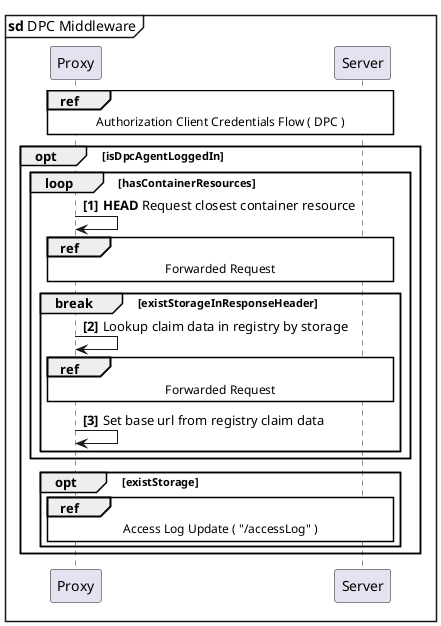 @startuml
'https://plantuml.com/sequence-diagram

skinparam sequenceReferenceBackgroundColor white

mainframe **sd** DPC Middleware
autonumber 1 1 "<b>[0]"

participant "Proxy" as Proxy
participant "Server" as Server

ref over Proxy, Server  : Authorization Client Credentials Flow ( DPC )
opt isDpcAgentLoggedIn
loop hasContainerResources
    Proxy   ->  Proxy   : <b>HEAD</b> Request closest container resource
ref over Proxy, Server  : Forwarded Request
    break existStorageInResponseHeader
    Proxy   -> Proxy        : Lookup claim data in registry by storage
    ref over Proxy, Server  : Forwarded Request
    Proxy   -> Proxy        : Set base url from registry claim data
    end

end
opt existStorage
||5||
ref over Proxy, Server : Access Log Update ( "/accessLog" )
end
end
@enduml